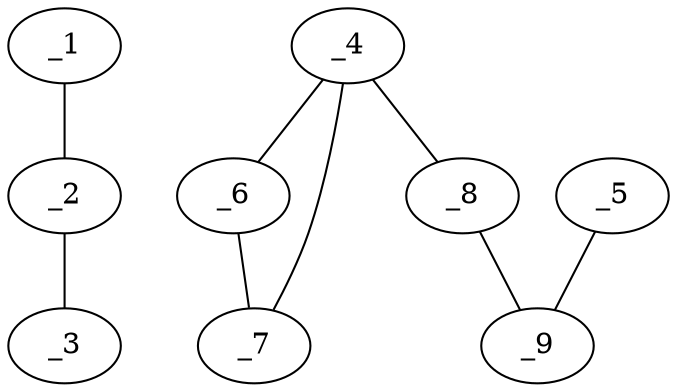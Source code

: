 graph molid192626 {
	_1	 [charge=0,
		chem=7,
		symbol="Cl ",
		x="4.2321",
		y="0.366"];
	_2	 [charge=0,
		chem=27,
		symbol="Pd ",
		x="3.366",
		y="0.866"];
	_1 -- _2	 [valence=1];
	_3	 [charge=0,
		chem=7,
		symbol="Cl ",
		x="2.5",
		y="1.366"];
	_2 -- _3	 [valence=1];
	_4	 [charge=0,
		chem=4,
		symbol="N  ",
		x="2.866",
		y=0];
	_6	 [charge=0,
		chem=1,
		symbol="C  ",
		x=2,
		y="-0.5"];
	_4 -- _6	 [valence=1];
	_7	 [charge=0,
		chem=1,
		symbol="C  ",
		x=2,
		y="0.5"];
	_4 -- _7	 [valence=1];
	_8	 [charge=0,
		chem=1,
		symbol="C  ",
		x="3.366",
		y="-0.866"];
	_4 -- _8	 [valence=1];
	_5	 [charge=0,
		chem=4,
		symbol="N  ",
		x="3.866",
		y="1.7321"];
	_9	 [charge=0,
		chem=1,
		symbol="C  ",
		x="2.866",
		y="-1.7321"];
	_5 -- _9	 [valence=1];
	_6 -- _7	 [valence=1];
	_8 -- _9	 [valence=1];
}
